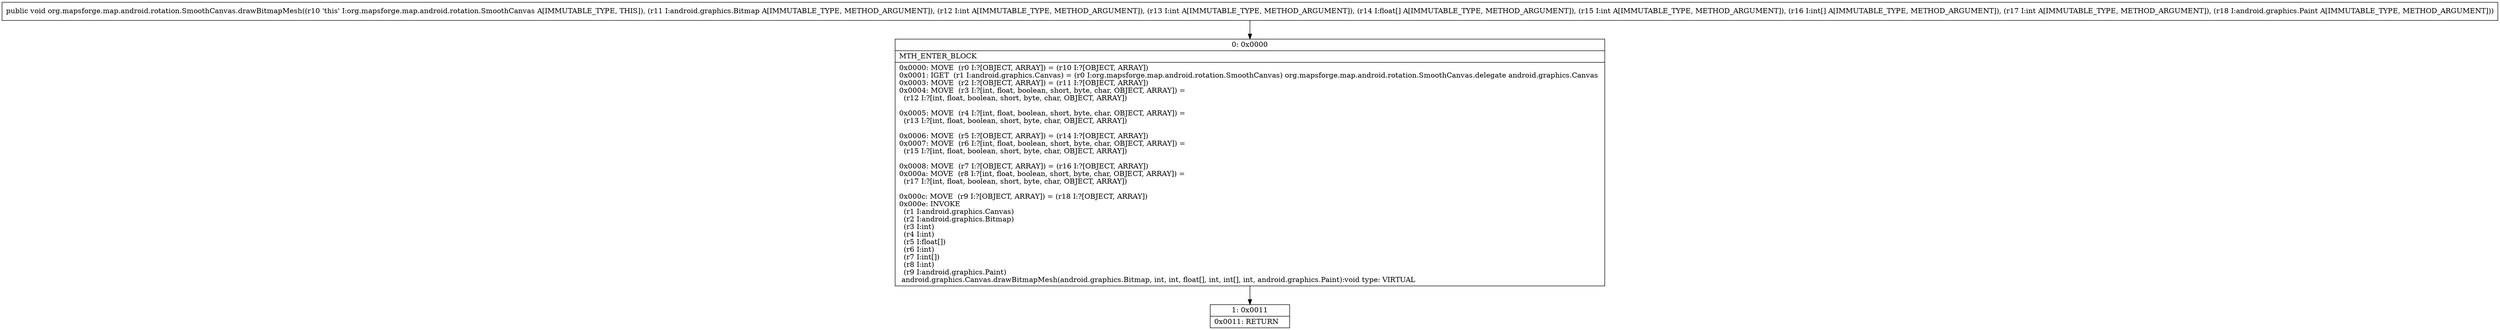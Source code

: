 digraph "CFG fororg.mapsforge.map.android.rotation.SmoothCanvas.drawBitmapMesh(Landroid\/graphics\/Bitmap;II[FI[IILandroid\/graphics\/Paint;)V" {
Node_0 [shape=record,label="{0\:\ 0x0000|MTH_ENTER_BLOCK\l|0x0000: MOVE  (r0 I:?[OBJECT, ARRAY]) = (r10 I:?[OBJECT, ARRAY]) \l0x0001: IGET  (r1 I:android.graphics.Canvas) = (r0 I:org.mapsforge.map.android.rotation.SmoothCanvas) org.mapsforge.map.android.rotation.SmoothCanvas.delegate android.graphics.Canvas \l0x0003: MOVE  (r2 I:?[OBJECT, ARRAY]) = (r11 I:?[OBJECT, ARRAY]) \l0x0004: MOVE  (r3 I:?[int, float, boolean, short, byte, char, OBJECT, ARRAY]) = \l  (r12 I:?[int, float, boolean, short, byte, char, OBJECT, ARRAY])\l \l0x0005: MOVE  (r4 I:?[int, float, boolean, short, byte, char, OBJECT, ARRAY]) = \l  (r13 I:?[int, float, boolean, short, byte, char, OBJECT, ARRAY])\l \l0x0006: MOVE  (r5 I:?[OBJECT, ARRAY]) = (r14 I:?[OBJECT, ARRAY]) \l0x0007: MOVE  (r6 I:?[int, float, boolean, short, byte, char, OBJECT, ARRAY]) = \l  (r15 I:?[int, float, boolean, short, byte, char, OBJECT, ARRAY])\l \l0x0008: MOVE  (r7 I:?[OBJECT, ARRAY]) = (r16 I:?[OBJECT, ARRAY]) \l0x000a: MOVE  (r8 I:?[int, float, boolean, short, byte, char, OBJECT, ARRAY]) = \l  (r17 I:?[int, float, boolean, short, byte, char, OBJECT, ARRAY])\l \l0x000c: MOVE  (r9 I:?[OBJECT, ARRAY]) = (r18 I:?[OBJECT, ARRAY]) \l0x000e: INVOKE  \l  (r1 I:android.graphics.Canvas)\l  (r2 I:android.graphics.Bitmap)\l  (r3 I:int)\l  (r4 I:int)\l  (r5 I:float[])\l  (r6 I:int)\l  (r7 I:int[])\l  (r8 I:int)\l  (r9 I:android.graphics.Paint)\l android.graphics.Canvas.drawBitmapMesh(android.graphics.Bitmap, int, int, float[], int, int[], int, android.graphics.Paint):void type: VIRTUAL \l}"];
Node_1 [shape=record,label="{1\:\ 0x0011|0x0011: RETURN   \l}"];
MethodNode[shape=record,label="{public void org.mapsforge.map.android.rotation.SmoothCanvas.drawBitmapMesh((r10 'this' I:org.mapsforge.map.android.rotation.SmoothCanvas A[IMMUTABLE_TYPE, THIS]), (r11 I:android.graphics.Bitmap A[IMMUTABLE_TYPE, METHOD_ARGUMENT]), (r12 I:int A[IMMUTABLE_TYPE, METHOD_ARGUMENT]), (r13 I:int A[IMMUTABLE_TYPE, METHOD_ARGUMENT]), (r14 I:float[] A[IMMUTABLE_TYPE, METHOD_ARGUMENT]), (r15 I:int A[IMMUTABLE_TYPE, METHOD_ARGUMENT]), (r16 I:int[] A[IMMUTABLE_TYPE, METHOD_ARGUMENT]), (r17 I:int A[IMMUTABLE_TYPE, METHOD_ARGUMENT]), (r18 I:android.graphics.Paint A[IMMUTABLE_TYPE, METHOD_ARGUMENT])) }"];
MethodNode -> Node_0;
Node_0 -> Node_1;
}

